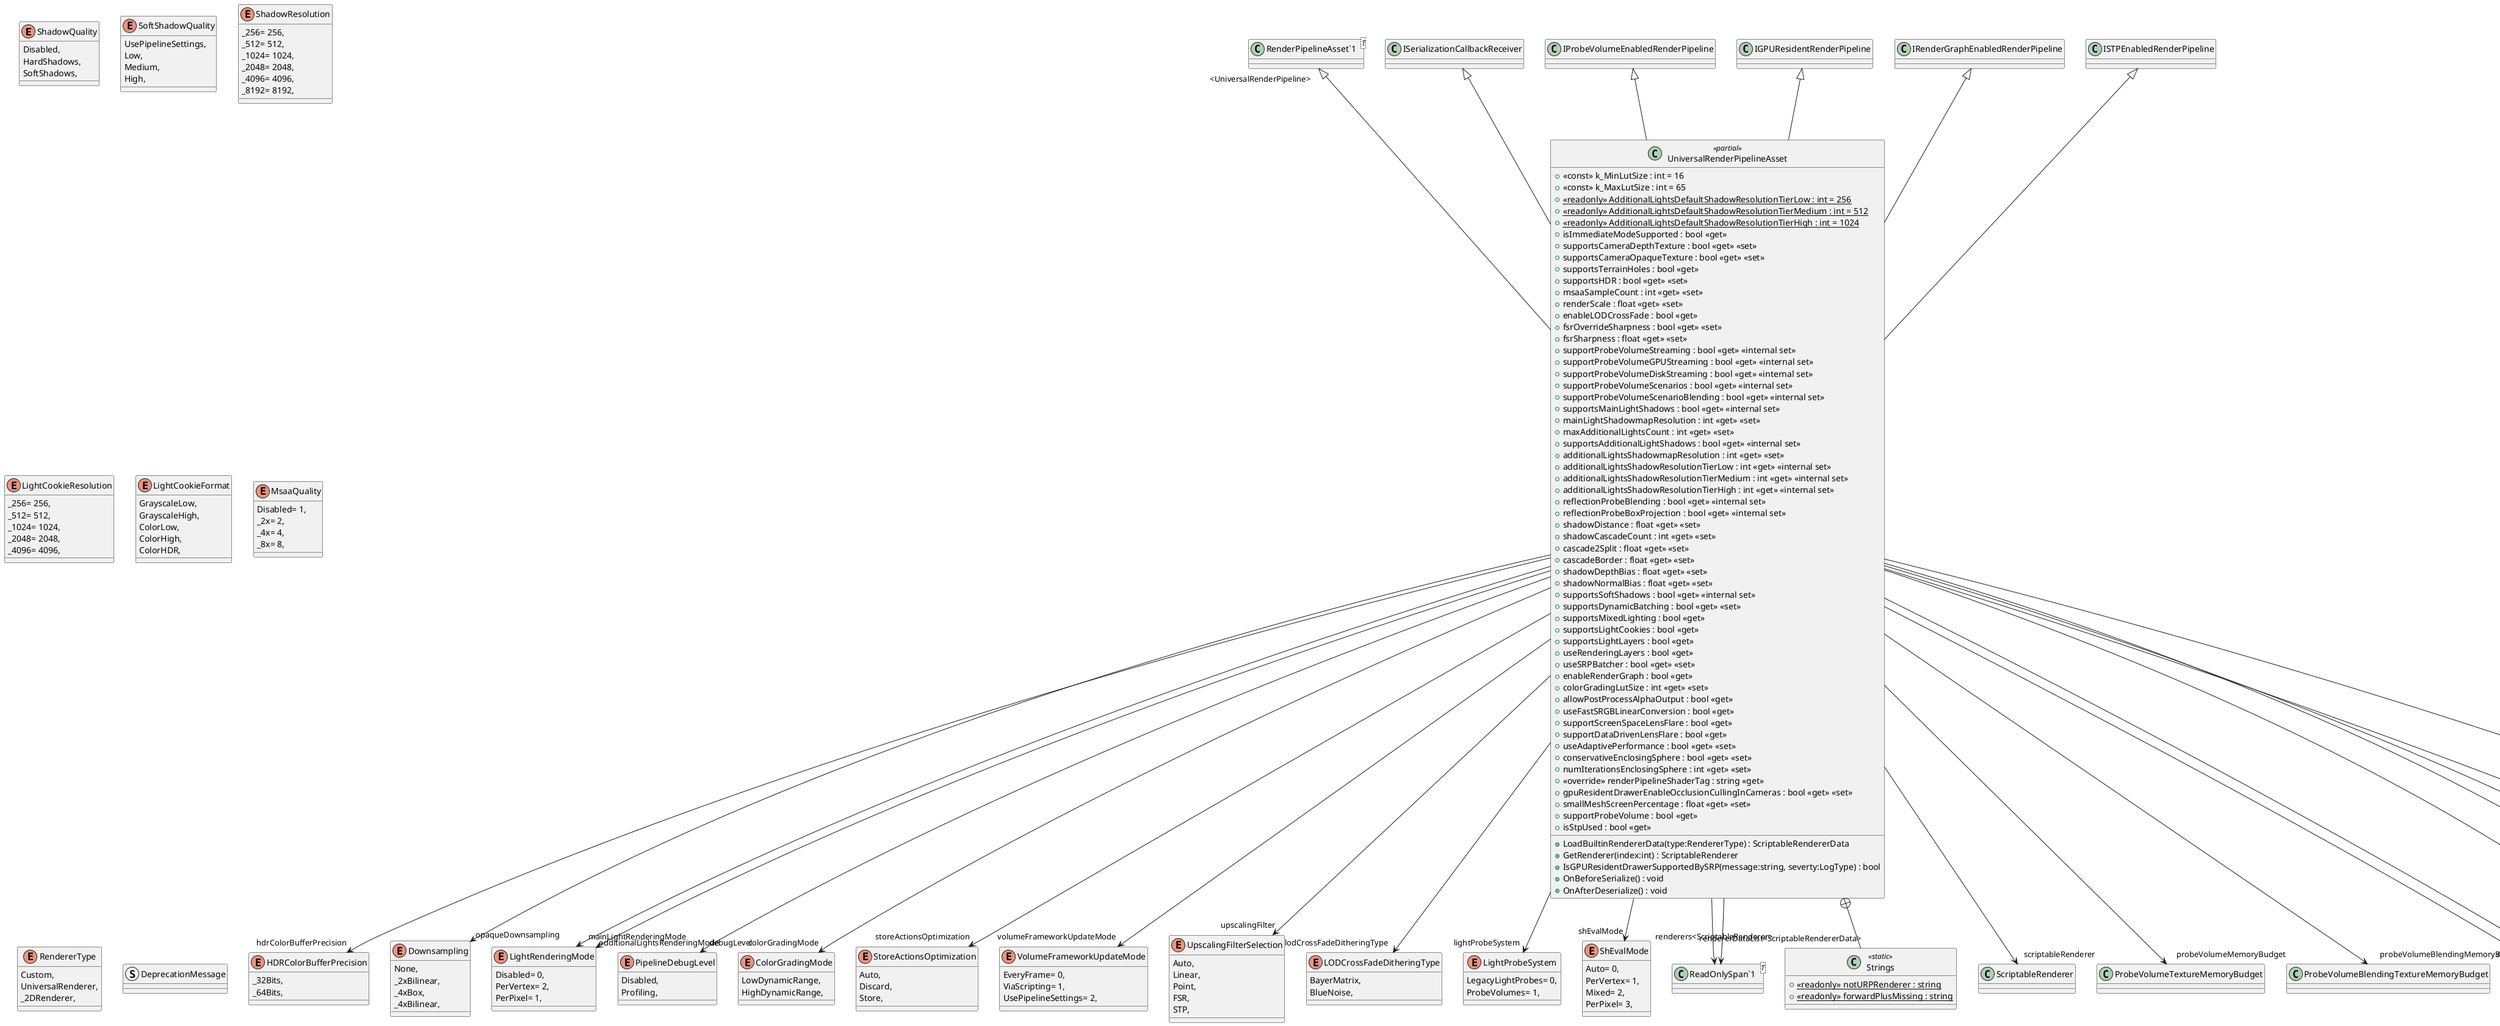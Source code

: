 @startuml
enum ShadowQuality {
    Disabled,
    HardShadows,
    SoftShadows,
}
enum SoftShadowQuality {
    UsePipelineSettings,
    Low,
    Medium,
    High,
}
enum ShadowResolution {
    _256= 256,
    _512= 512,
    _1024= 1024,
    _2048= 2048,
    _4096= 4096,
    _8192= 8192,
}
enum LightCookieResolution {
    _256= 256,
    _512= 512,
    _1024= 1024,
    _2048= 2048,
    _4096= 4096,
}
enum LightCookieFormat {
    GrayscaleLow,
    GrayscaleHigh,
    ColorLow,
    ColorHigh,
    ColorHDR,
}
enum HDRColorBufferPrecision {
    _32Bits,
    _64Bits,
}
enum MsaaQuality {
    Disabled= 1,
    _2x= 2,
    _4x= 4,
    _8x= 8,
}
enum Downsampling {
    None,
    _2xBilinear,
    _4xBox,
    _4xBilinear,
}
enum LightRenderingMode {
    Disabled= 0,
    PerVertex= 2,
    PerPixel= 1,
}
enum PipelineDebugLevel {
    Disabled,
    Profiling,
}
enum RendererType {
    Custom,
    UniversalRenderer,
    _2DRenderer,
}
enum ColorGradingMode {
    LowDynamicRange,
    HighDynamicRange,
}
enum StoreActionsOptimization {
    Auto,
    Discard,
    Store,
}
enum VolumeFrameworkUpdateMode {
    EveryFrame= 0,
    ViaScripting= 1,
    UsePipelineSettings= 2,
}
enum UpscalingFilterSelection {
    Auto,
    Linear,
    Point,
    FSR,
    STP,
}
enum LODCrossFadeDitheringType {
    BayerMatrix,
    BlueNoise,
}
enum LightProbeSystem {
    LegacyLightProbes= 0,
    ProbeVolumes= 1,
}
enum ShEvalMode {
    Auto= 0,
    PerVertex= 1,
    Mixed= 2,
    PerPixel= 3,
}
struct DeprecationMessage {
}
class UniversalRenderPipelineAsset <<partial>> {
    + <<const>> k_MinLutSize : int = 16
    + <<const>> k_MaxLutSize : int = 65
    + {static} <<readonly>> AdditionalLightsDefaultShadowResolutionTierLow : int = 256
    + {static} <<readonly>> AdditionalLightsDefaultShadowResolutionTierMedium : int = 512
    + {static} <<readonly>> AdditionalLightsDefaultShadowResolutionTierHigh : int = 1024
    + isImmediateModeSupported : bool <<get>>
    + LoadBuiltinRendererData(type:RendererType) : ScriptableRendererData
    + GetRenderer(index:int) : ScriptableRenderer
    + supportsCameraDepthTexture : bool <<get>> <<set>>
    + supportsCameraOpaqueTexture : bool <<get>> <<set>>
    + supportsTerrainHoles : bool <<get>>
    + supportsHDR : bool <<get>> <<set>>
    + msaaSampleCount : int <<get>> <<set>>
    + renderScale : float <<get>> <<set>>
    + enableLODCrossFade : bool <<get>>
    + fsrOverrideSharpness : bool <<get>> <<set>>
    + fsrSharpness : float <<get>> <<set>>
    + supportProbeVolumeStreaming : bool <<get>> <<internal set>>
    + supportProbeVolumeGPUStreaming : bool <<get>> <<internal set>>
    + supportProbeVolumeDiskStreaming : bool <<get>> <<internal set>>
    + supportProbeVolumeScenarios : bool <<get>> <<internal set>>
    + supportProbeVolumeScenarioBlending : bool <<get>> <<internal set>>
    + supportsMainLightShadows : bool <<get>> <<internal set>>
    + mainLightShadowmapResolution : int <<get>> <<set>>
    + maxAdditionalLightsCount : int <<get>> <<set>>
    + supportsAdditionalLightShadows : bool <<get>> <<internal set>>
    + additionalLightsShadowmapResolution : int <<get>> <<set>>
    + additionalLightsShadowResolutionTierLow : int <<get>> <<internal set>>
    + additionalLightsShadowResolutionTierMedium : int <<get>> <<internal set>>
    + additionalLightsShadowResolutionTierHigh : int <<get>> <<internal set>>
    + reflectionProbeBlending : bool <<get>> <<internal set>>
    + reflectionProbeBoxProjection : bool <<get>> <<internal set>>
    + shadowDistance : float <<get>> <<set>>
    + shadowCascadeCount : int <<get>> <<set>>
    + cascade2Split : float <<get>> <<set>>
    + cascadeBorder : float <<get>> <<set>>
    + shadowDepthBias : float <<get>> <<set>>
    + shadowNormalBias : float <<get>> <<set>>
    + supportsSoftShadows : bool <<get>> <<internal set>>
    + supportsDynamicBatching : bool <<get>> <<set>>
    + supportsMixedLighting : bool <<get>>
    + supportsLightCookies : bool <<get>>
    + supportsLightLayers : bool <<get>>
    + useRenderingLayers : bool <<get>>
    + useSRPBatcher : bool <<get>> <<set>>
    + enableRenderGraph : bool <<get>>
    + colorGradingLutSize : int <<get>> <<set>>
    + allowPostProcessAlphaOutput : bool <<get>>
    + useFastSRGBLinearConversion : bool <<get>>
    + supportScreenSpaceLensFlare : bool <<get>>
    + supportDataDrivenLensFlare : bool <<get>>
    + useAdaptivePerformance : bool <<get>> <<set>>
    + conservativeEnclosingSphere : bool <<get>> <<set>>
    + numIterationsEnclosingSphere : int <<get>> <<set>>
    + <<override>> renderPipelineShaderTag : string <<get>>
    + gpuResidentDrawerEnableOcclusionCullingInCameras : bool <<get>> <<set>>
    + IsGPUResidentDrawerSupportedBySRP(message:string, severty:LogType) : bool
    + smallMeshScreenPercentage : float <<get>> <<set>>
    + OnBeforeSerialize() : void
    + OnAfterDeserialize() : void
    + supportProbeVolume : bool <<get>>
    + isStpUsed : bool <<get>>
}
class "RenderPipelineAsset`1"<T> {
}
class "ReadOnlySpan`1"<T> {
}
class Strings <<static>> {
    + {static} <<readonly>> notURPRenderer : string
    + {static} <<readonly>> forwardPlusMissing : string
}
"RenderPipelineAsset`1" "<UniversalRenderPipeline>" <|-- UniversalRenderPipelineAsset
ISerializationCallbackReceiver <|-- UniversalRenderPipelineAsset
IProbeVolumeEnabledRenderPipeline <|-- UniversalRenderPipelineAsset
IGPUResidentRenderPipeline <|-- UniversalRenderPipelineAsset
IRenderGraphEnabledRenderPipeline <|-- UniversalRenderPipelineAsset
ISTPEnabledRenderPipeline <|-- UniversalRenderPipelineAsset
UniversalRenderPipelineAsset --> "rendererDataList<ScriptableRendererData>" "ReadOnlySpan`1"
UniversalRenderPipelineAsset --> "renderers<ScriptableRenderer>" "ReadOnlySpan`1"
UniversalRenderPipelineAsset --> "scriptableRenderer" ScriptableRenderer
UniversalRenderPipelineAsset --> "opaqueDownsampling" Downsampling
UniversalRenderPipelineAsset --> "storeActionsOptimization" StoreActionsOptimization
UniversalRenderPipelineAsset --> "hdrColorBufferPrecision" HDRColorBufferPrecision
UniversalRenderPipelineAsset --> "lodCrossFadeDitheringType" LODCrossFadeDitheringType
UniversalRenderPipelineAsset --> "upscalingFilter" UpscalingFilterSelection
UniversalRenderPipelineAsset --> "shEvalMode" ShEvalMode
UniversalRenderPipelineAsset --> "lightProbeSystem" LightProbeSystem
UniversalRenderPipelineAsset --> "probeVolumeMemoryBudget" ProbeVolumeTextureMemoryBudget
UniversalRenderPipelineAsset --> "probeVolumeBlendingMemoryBudget" ProbeVolumeBlendingTextureMemoryBudget
UniversalRenderPipelineAsset --> "probeVolumeSHBands" ProbeVolumeSHBands
UniversalRenderPipelineAsset --> "mainLightRenderingMode" LightRenderingMode
UniversalRenderPipelineAsset --> "additionalLightsRenderingMode" LightRenderingMode
UniversalRenderPipelineAsset --> "cascade3Split" Vector2
UniversalRenderPipelineAsset --> "cascade4Split" Vector3
UniversalRenderPipelineAsset --> "volumeFrameworkUpdateMode" VolumeFrameworkUpdateMode
UniversalRenderPipelineAsset --> "volumeProfile" VolumeProfile
UniversalRenderPipelineAsset --> "debugLevel" PipelineDebugLevel
UniversalRenderPipelineAsset --> "colorGradingMode" ColorGradingMode
UniversalRenderPipelineAsset --> "gpuResidentDrawerMode" GPUResidentDrawerMode
UniversalRenderPipelineAsset --> "maxSHBands" ProbeVolumeSHBands
UniversalRenderPipelineAsset --> "probeVolumeSceneData" ProbeVolumeSceneData
UniversalRenderPipelineAsset +-- Strings
@enduml
